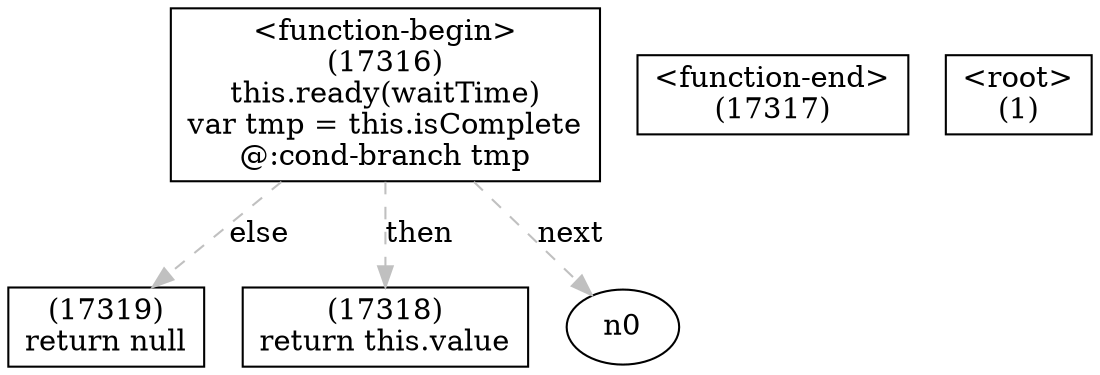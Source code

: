 digraph graphname {
n17319 [shape=box,label="(17319)\nreturn null"];
n17318 [shape=box,label="(17318)\nreturn this.value"];
n17317 [shape=box,label="<function-end>
(17317)"];
n17316 [shape=box,label="<function-begin>
(17316)\nthis.ready(waitTime)\nvar tmp = this.isComplete\n@:cond-branch tmp"];
n17316 -> n17318[style="dashed",color="gray",label="then"];
n17316 -> n17319[style="dashed",color="gray",label="else"];
n17316 -> n0[style="dashed",color="gray",label="next"];
n1 [shape=box,label="<root>
(1)"];
}
